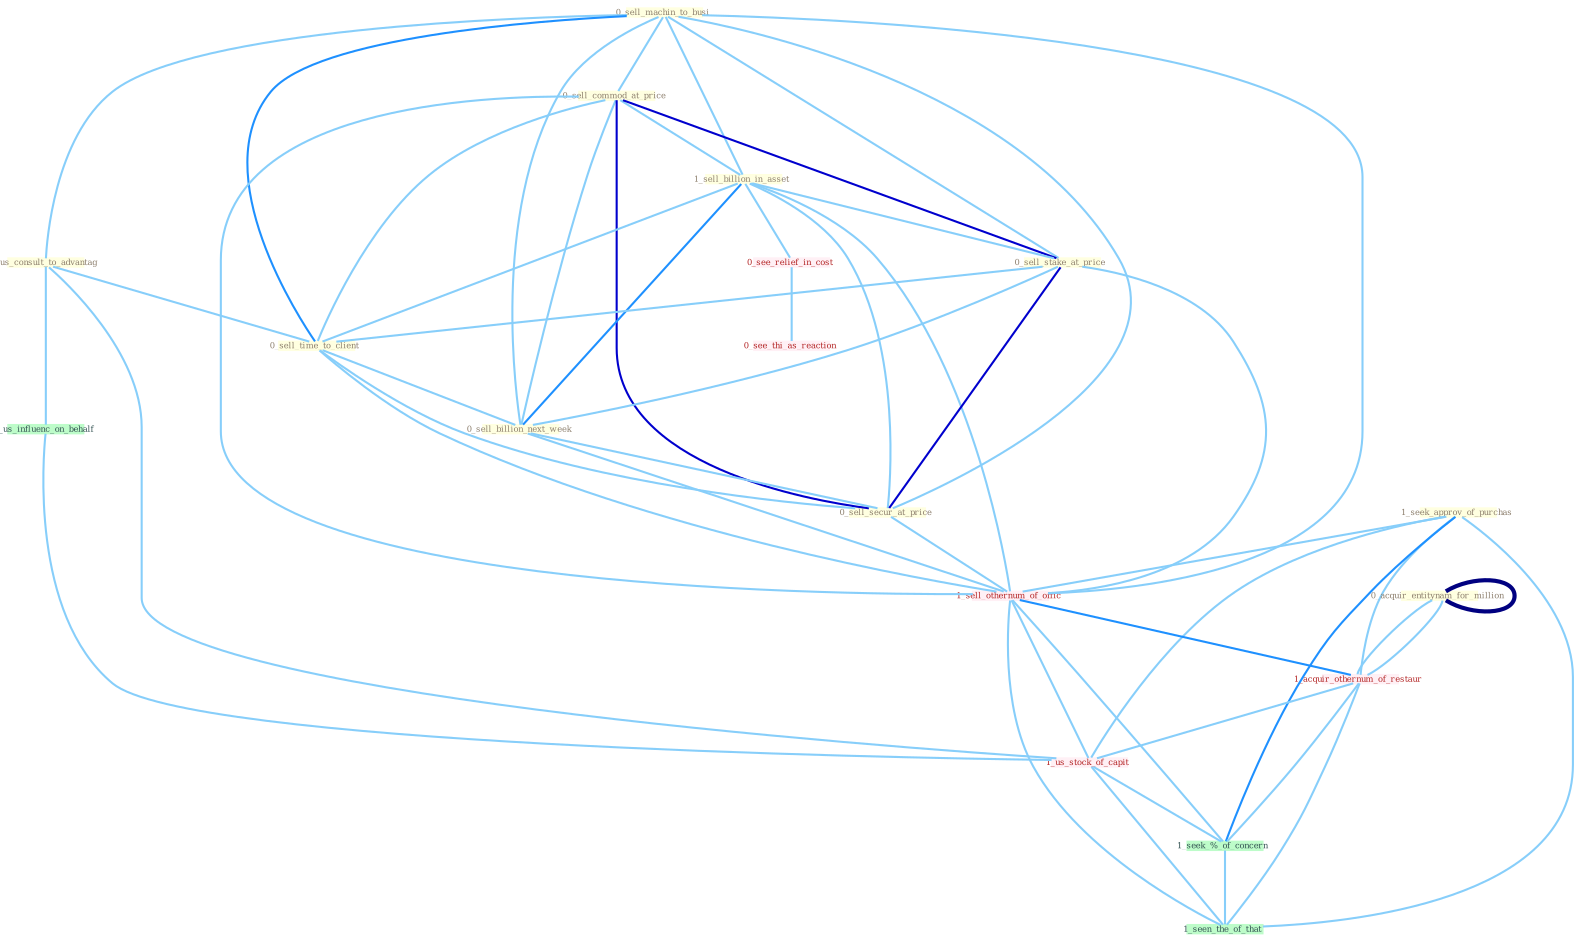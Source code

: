 Graph G{ 
    node
    [shape=polygon,style=filled,width=.5,height=.06,color="#BDFCC9",fixedsize=true,fontsize=4,
    fontcolor="#2f4f4f"];
    {node
    [color="#ffffe0", fontcolor="#8b7d6b"] "1_seek_approv_of_purchas " "0_sell_machin_to_busi " "0_sell_commod_at_price " "1_sell_billion_in_asset " "0_us_consult_to_advantag " "0_sell_stake_at_price " "0_sell_time_to_client " "0_sell_billion_next_week " "0_acquir_entitynam_for_million " "0_sell_secur_at_price "}
{node [color="#fff0f5", fontcolor="#b22222"] "1_sell_othernum_of_offic " "0_see_relief_in_cost " "0_see_thi_as_reaction " "1_acquir_othernum_of_restaur " "1_us_stock_of_capit "}
edge [color="#B0E2FF"];

	"1_seek_approv_of_purchas " -- "1_sell_othernum_of_offic " [w="1", color="#87cefa" ];
	"1_seek_approv_of_purchas " -- "1_acquir_othernum_of_restaur " [w="1", color="#87cefa" ];
	"1_seek_approv_of_purchas " -- "1_us_stock_of_capit " [w="1", color="#87cefa" ];
	"1_seek_approv_of_purchas " -- "1_seek_%_of_concern " [w="2", color="#1e90ff" , len=0.8];
	"1_seek_approv_of_purchas " -- "1_seen_the_of_that " [w="1", color="#87cefa" ];
	"0_sell_machin_to_busi " -- "0_sell_commod_at_price " [w="1", color="#87cefa" ];
	"0_sell_machin_to_busi " -- "1_sell_billion_in_asset " [w="1", color="#87cefa" ];
	"0_sell_machin_to_busi " -- "0_us_consult_to_advantag " [w="1", color="#87cefa" ];
	"0_sell_machin_to_busi " -- "0_sell_stake_at_price " [w="1", color="#87cefa" ];
	"0_sell_machin_to_busi " -- "0_sell_time_to_client " [w="2", color="#1e90ff" , len=0.8];
	"0_sell_machin_to_busi " -- "0_sell_billion_next_week " [w="1", color="#87cefa" ];
	"0_sell_machin_to_busi " -- "0_sell_secur_at_price " [w="1", color="#87cefa" ];
	"0_sell_machin_to_busi " -- "1_sell_othernum_of_offic " [w="1", color="#87cefa" ];
	"0_sell_commod_at_price " -- "1_sell_billion_in_asset " [w="1", color="#87cefa" ];
	"0_sell_commod_at_price " -- "0_sell_stake_at_price " [w="3", color="#0000cd" , len=0.6];
	"0_sell_commod_at_price " -- "0_sell_time_to_client " [w="1", color="#87cefa" ];
	"0_sell_commod_at_price " -- "0_sell_billion_next_week " [w="1", color="#87cefa" ];
	"0_sell_commod_at_price " -- "0_sell_secur_at_price " [w="3", color="#0000cd" , len=0.6];
	"0_sell_commod_at_price " -- "1_sell_othernum_of_offic " [w="1", color="#87cefa" ];
	"1_sell_billion_in_asset " -- "0_sell_stake_at_price " [w="1", color="#87cefa" ];
	"1_sell_billion_in_asset " -- "0_sell_time_to_client " [w="1", color="#87cefa" ];
	"1_sell_billion_in_asset " -- "0_sell_billion_next_week " [w="2", color="#1e90ff" , len=0.8];
	"1_sell_billion_in_asset " -- "0_sell_secur_at_price " [w="1", color="#87cefa" ];
	"1_sell_billion_in_asset " -- "1_sell_othernum_of_offic " [w="1", color="#87cefa" ];
	"1_sell_billion_in_asset " -- "0_see_relief_in_cost " [w="1", color="#87cefa" ];
	"0_us_consult_to_advantag " -- "0_sell_time_to_client " [w="1", color="#87cefa" ];
	"0_us_consult_to_advantag " -- "0_us_influenc_on_behalf " [w="1", color="#87cefa" ];
	"0_us_consult_to_advantag " -- "1_us_stock_of_capit " [w="1", color="#87cefa" ];
	"0_sell_stake_at_price " -- "0_sell_time_to_client " [w="1", color="#87cefa" ];
	"0_sell_stake_at_price " -- "0_sell_billion_next_week " [w="1", color="#87cefa" ];
	"0_sell_stake_at_price " -- "0_sell_secur_at_price " [w="3", color="#0000cd" , len=0.6];
	"0_sell_stake_at_price " -- "1_sell_othernum_of_offic " [w="1", color="#87cefa" ];
	"0_sell_time_to_client " -- "0_sell_billion_next_week " [w="1", color="#87cefa" ];
	"0_sell_time_to_client " -- "0_sell_secur_at_price " [w="1", color="#87cefa" ];
	"0_sell_time_to_client " -- "1_sell_othernum_of_offic " [w="1", color="#87cefa" ];
	"0_sell_billion_next_week " -- "0_sell_secur_at_price " [w="1", color="#87cefa" ];
	"0_sell_billion_next_week " -- "1_sell_othernum_of_offic " [w="1", color="#87cefa" ];
	"0_acquir_entitynam_for_million " -- "0_acquir_entitynam_for_million " [w="4", style=bold, color="#000080", len=0.4];
	"0_acquir_entitynam_for_million " -- "1_acquir_othernum_of_restaur " [w="1", color="#87cefa" ];
	"0_sell_secur_at_price " -- "1_sell_othernum_of_offic " [w="1", color="#87cefa" ];
	"0_acquir_entitynam_for_million " -- "1_acquir_othernum_of_restaur " [w="1", color="#87cefa" ];
	"1_sell_othernum_of_offic " -- "1_acquir_othernum_of_restaur " [w="2", color="#1e90ff" , len=0.8];
	"1_sell_othernum_of_offic " -- "1_us_stock_of_capit " [w="1", color="#87cefa" ];
	"1_sell_othernum_of_offic " -- "1_seek_%_of_concern " [w="1", color="#87cefa" ];
	"1_sell_othernum_of_offic " -- "1_seen_the_of_that " [w="1", color="#87cefa" ];
	"0_us_influenc_on_behalf " -- "1_us_stock_of_capit " [w="1", color="#87cefa" ];
	"0_see_relief_in_cost " -- "0_see_thi_as_reaction " [w="1", color="#87cefa" ];
	"1_acquir_othernum_of_restaur " -- "1_us_stock_of_capit " [w="1", color="#87cefa" ];
	"1_acquir_othernum_of_restaur " -- "1_seek_%_of_concern " [w="1", color="#87cefa" ];
	"1_acquir_othernum_of_restaur " -- "1_seen_the_of_that " [w="1", color="#87cefa" ];
	"1_us_stock_of_capit " -- "1_seek_%_of_concern " [w="1", color="#87cefa" ];
	"1_us_stock_of_capit " -- "1_seen_the_of_that " [w="1", color="#87cefa" ];
	"1_seek_%_of_concern " -- "1_seen_the_of_that " [w="1", color="#87cefa" ];
}